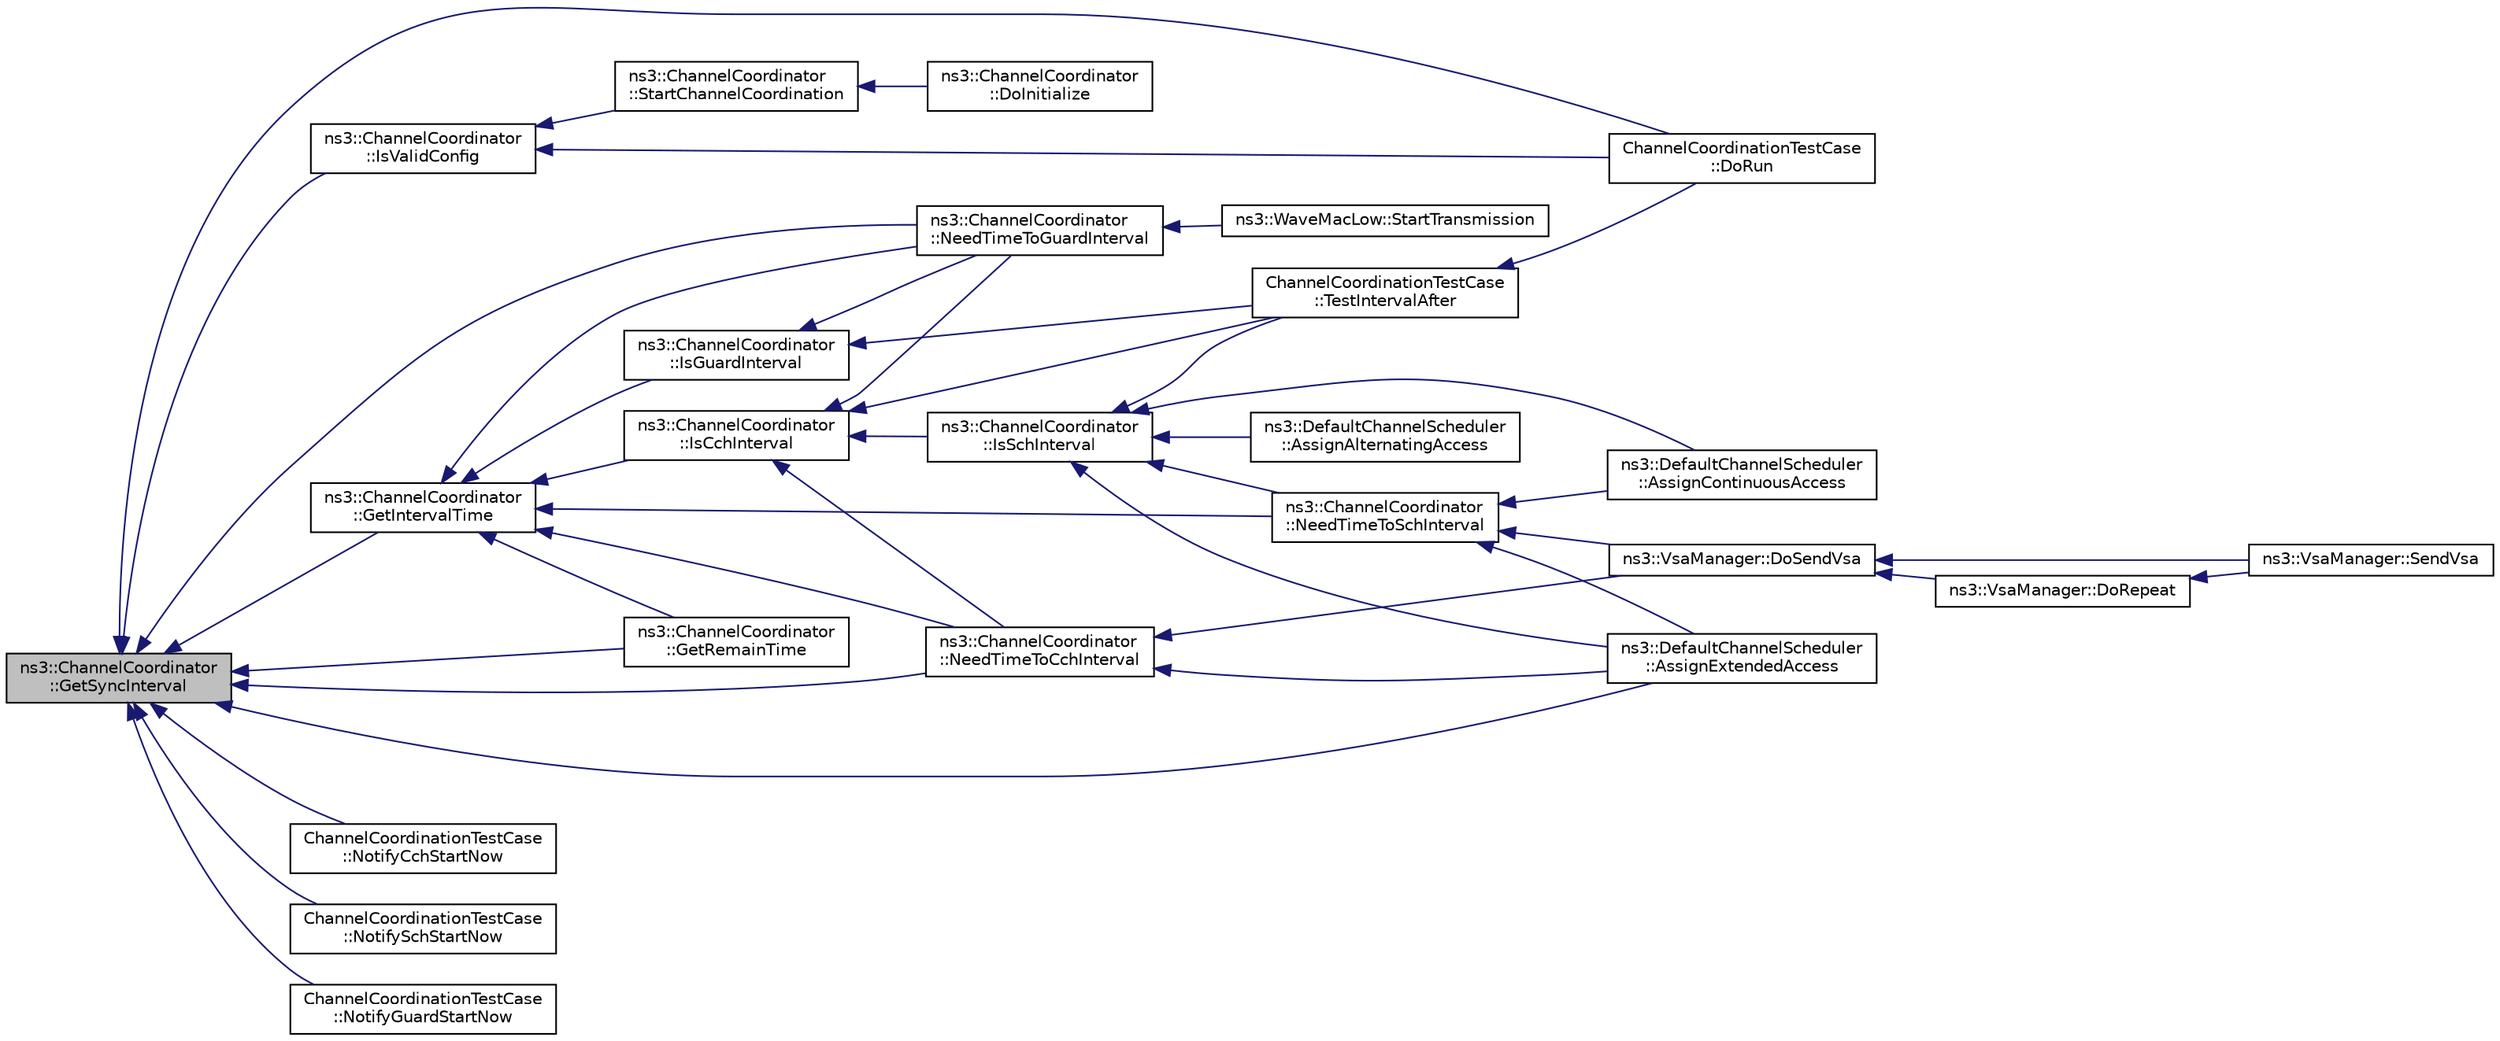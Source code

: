 digraph "ns3::ChannelCoordinator::GetSyncInterval"
{
  edge [fontname="Helvetica",fontsize="10",labelfontname="Helvetica",labelfontsize="10"];
  node [fontname="Helvetica",fontsize="10",shape=record];
  rankdir="LR";
  Node1 [label="ns3::ChannelCoordinator\l::GetSyncInterval",height=0.2,width=0.4,color="black", fillcolor="grey75", style="filled", fontcolor="black"];
  Node1 -> Node2 [dir="back",color="midnightblue",fontsize="10",style="solid"];
  Node2 [label="ns3::ChannelCoordinator\l::IsValidConfig",height=0.2,width=0.4,color="black", fillcolor="white", style="filled",URL="$d9/dca/classns3_1_1ChannelCoordinator.html#a095c5690097ab3b081b53e026bacffdd"];
  Node2 -> Node3 [dir="back",color="midnightblue",fontsize="10",style="solid"];
  Node3 [label="ns3::ChannelCoordinator\l::StartChannelCoordination",height=0.2,width=0.4,color="black", fillcolor="white", style="filled",URL="$d9/dca/classns3_1_1ChannelCoordinator.html#a4eb4a70c66f3c71ef1d0acfa262b9b38"];
  Node3 -> Node4 [dir="back",color="midnightblue",fontsize="10",style="solid"];
  Node4 [label="ns3::ChannelCoordinator\l::DoInitialize",height=0.2,width=0.4,color="black", fillcolor="white", style="filled",URL="$d9/dca/classns3_1_1ChannelCoordinator.html#a4e6c05c516fdaffe36cb3da5bdc5c265"];
  Node2 -> Node5 [dir="back",color="midnightblue",fontsize="10",style="solid"];
  Node5 [label="ChannelCoordinationTestCase\l::DoRun",height=0.2,width=0.4,color="black", fillcolor="white", style="filled",URL="$d7/d43/classChannelCoordinationTestCase.html#a14d33785e7385a37fa7f14700ffde861",tooltip="Implementation to actually run this TestCase. "];
  Node1 -> Node6 [dir="back",color="midnightblue",fontsize="10",style="solid"];
  Node6 [label="ns3::ChannelCoordinator\l::NeedTimeToCchInterval",height=0.2,width=0.4,color="black", fillcolor="white", style="filled",URL="$d9/dca/classns3_1_1ChannelCoordinator.html#a85fb03bd1d365308506e6edad9ffd6c9"];
  Node6 -> Node7 [dir="back",color="midnightblue",fontsize="10",style="solid"];
  Node7 [label="ns3::DefaultChannelScheduler\l::AssignExtendedAccess",height=0.2,width=0.4,color="black", fillcolor="white", style="filled",URL="$dd/dbb/classns3_1_1DefaultChannelScheduler.html#ac04d88e86b56d56681145dfb16b7cbeb"];
  Node6 -> Node8 [dir="back",color="midnightblue",fontsize="10",style="solid"];
  Node8 [label="ns3::VsaManager::DoSendVsa",height=0.2,width=0.4,color="black", fillcolor="white", style="filled",URL="$de/d6e/classns3_1_1VsaManager.html#a3d56f68f3b98bd45ccc6c56c9a6244db"];
  Node8 -> Node9 [dir="back",color="midnightblue",fontsize="10",style="solid"];
  Node9 [label="ns3::VsaManager::SendVsa",height=0.2,width=0.4,color="black", fillcolor="white", style="filled",URL="$de/d6e/classns3_1_1VsaManager.html#af896634c89ed0725215aa5da43445295"];
  Node8 -> Node10 [dir="back",color="midnightblue",fontsize="10",style="solid"];
  Node10 [label="ns3::VsaManager::DoRepeat",height=0.2,width=0.4,color="black", fillcolor="white", style="filled",URL="$de/d6e/classns3_1_1VsaManager.html#a5731f78c47436e8cb495052b1fe42f65"];
  Node10 -> Node9 [dir="back",color="midnightblue",fontsize="10",style="solid"];
  Node1 -> Node11 [dir="back",color="midnightblue",fontsize="10",style="solid"];
  Node11 [label="ns3::ChannelCoordinator\l::NeedTimeToGuardInterval",height=0.2,width=0.4,color="black", fillcolor="white", style="filled",URL="$d9/dca/classns3_1_1ChannelCoordinator.html#a32a25451ffd65d72ae44678de4a08542"];
  Node11 -> Node12 [dir="back",color="midnightblue",fontsize="10",style="solid"];
  Node12 [label="ns3::WaveMacLow::StartTransmission",height=0.2,width=0.4,color="black", fillcolor="white", style="filled",URL="$d8/da1/classns3_1_1WaveMacLow.html#a8ed4704fbcd3d5888aa8ee5abcfb9cc8"];
  Node1 -> Node13 [dir="back",color="midnightblue",fontsize="10",style="solid"];
  Node13 [label="ns3::ChannelCoordinator\l::GetIntervalTime",height=0.2,width=0.4,color="black", fillcolor="white", style="filled",URL="$d9/dca/classns3_1_1ChannelCoordinator.html#afdbc02a9f0949de22c2ee13c5b5b5e16"];
  Node13 -> Node14 [dir="back",color="midnightblue",fontsize="10",style="solid"];
  Node14 [label="ns3::ChannelCoordinator\l::IsCchInterval",height=0.2,width=0.4,color="black", fillcolor="white", style="filled",URL="$d9/dca/classns3_1_1ChannelCoordinator.html#a8a7e45692213154adb0341ab6de183e4"];
  Node14 -> Node15 [dir="back",color="midnightblue",fontsize="10",style="solid"];
  Node15 [label="ns3::ChannelCoordinator\l::IsSchInterval",height=0.2,width=0.4,color="black", fillcolor="white", style="filled",URL="$d9/dca/classns3_1_1ChannelCoordinator.html#a347bdf5153926f4ee16fb7b202db3121"];
  Node15 -> Node16 [dir="back",color="midnightblue",fontsize="10",style="solid"];
  Node16 [label="ns3::ChannelCoordinator\l::NeedTimeToSchInterval",height=0.2,width=0.4,color="black", fillcolor="white", style="filled",URL="$d9/dca/classns3_1_1ChannelCoordinator.html#a8e1cfa5e191ec2609b8de45ceda6d4f1"];
  Node16 -> Node17 [dir="back",color="midnightblue",fontsize="10",style="solid"];
  Node17 [label="ns3::DefaultChannelScheduler\l::AssignContinuousAccess",height=0.2,width=0.4,color="black", fillcolor="white", style="filled",URL="$dd/dbb/classns3_1_1DefaultChannelScheduler.html#aa693aed997fedf77fdbbb70ba862f887"];
  Node16 -> Node7 [dir="back",color="midnightblue",fontsize="10",style="solid"];
  Node16 -> Node8 [dir="back",color="midnightblue",fontsize="10",style="solid"];
  Node15 -> Node18 [dir="back",color="midnightblue",fontsize="10",style="solid"];
  Node18 [label="ns3::DefaultChannelScheduler\l::AssignAlternatingAccess",height=0.2,width=0.4,color="black", fillcolor="white", style="filled",URL="$dd/dbb/classns3_1_1DefaultChannelScheduler.html#a8de51ae89df5a36d8a71f921d87b39ca"];
  Node15 -> Node17 [dir="back",color="midnightblue",fontsize="10",style="solid"];
  Node15 -> Node7 [dir="back",color="midnightblue",fontsize="10",style="solid"];
  Node15 -> Node19 [dir="back",color="midnightblue",fontsize="10",style="solid"];
  Node19 [label="ChannelCoordinationTestCase\l::TestIntervalAfter",height=0.2,width=0.4,color="black", fillcolor="white", style="filled",URL="$d7/d43/classChannelCoordinationTestCase.html#a5a6891984b8599dbffd80e80b6faf92a"];
  Node19 -> Node5 [dir="back",color="midnightblue",fontsize="10",style="solid"];
  Node14 -> Node6 [dir="back",color="midnightblue",fontsize="10",style="solid"];
  Node14 -> Node11 [dir="back",color="midnightblue",fontsize="10",style="solid"];
  Node14 -> Node19 [dir="back",color="midnightblue",fontsize="10",style="solid"];
  Node13 -> Node20 [dir="back",color="midnightblue",fontsize="10",style="solid"];
  Node20 [label="ns3::ChannelCoordinator\l::IsGuardInterval",height=0.2,width=0.4,color="black", fillcolor="white", style="filled",URL="$d9/dca/classns3_1_1ChannelCoordinator.html#a909edb902d2a931970d25ee33f9401c4"];
  Node20 -> Node11 [dir="back",color="midnightblue",fontsize="10",style="solid"];
  Node20 -> Node19 [dir="back",color="midnightblue",fontsize="10",style="solid"];
  Node13 -> Node6 [dir="back",color="midnightblue",fontsize="10",style="solid"];
  Node13 -> Node16 [dir="back",color="midnightblue",fontsize="10",style="solid"];
  Node13 -> Node11 [dir="back",color="midnightblue",fontsize="10",style="solid"];
  Node13 -> Node21 [dir="back",color="midnightblue",fontsize="10",style="solid"];
  Node21 [label="ns3::ChannelCoordinator\l::GetRemainTime",height=0.2,width=0.4,color="black", fillcolor="white", style="filled",URL="$d9/dca/classns3_1_1ChannelCoordinator.html#a56921eacde89f359138fae3b20bf24fb"];
  Node1 -> Node21 [dir="back",color="midnightblue",fontsize="10",style="solid"];
  Node1 -> Node7 [dir="back",color="midnightblue",fontsize="10",style="solid"];
  Node1 -> Node22 [dir="back",color="midnightblue",fontsize="10",style="solid"];
  Node22 [label="ChannelCoordinationTestCase\l::NotifyCchStartNow",height=0.2,width=0.4,color="black", fillcolor="white", style="filled",URL="$d7/d43/classChannelCoordinationTestCase.html#aa2e75392bb7cb3146cf254c1863385c9"];
  Node1 -> Node23 [dir="back",color="midnightblue",fontsize="10",style="solid"];
  Node23 [label="ChannelCoordinationTestCase\l::NotifySchStartNow",height=0.2,width=0.4,color="black", fillcolor="white", style="filled",URL="$d7/d43/classChannelCoordinationTestCase.html#a4e52b667926d9120ce45914037c27ef8"];
  Node1 -> Node24 [dir="back",color="midnightblue",fontsize="10",style="solid"];
  Node24 [label="ChannelCoordinationTestCase\l::NotifyGuardStartNow",height=0.2,width=0.4,color="black", fillcolor="white", style="filled",URL="$d7/d43/classChannelCoordinationTestCase.html#a7514a5957cc7f602d6a0fbe9da0333cd"];
  Node1 -> Node5 [dir="back",color="midnightblue",fontsize="10",style="solid"];
}
